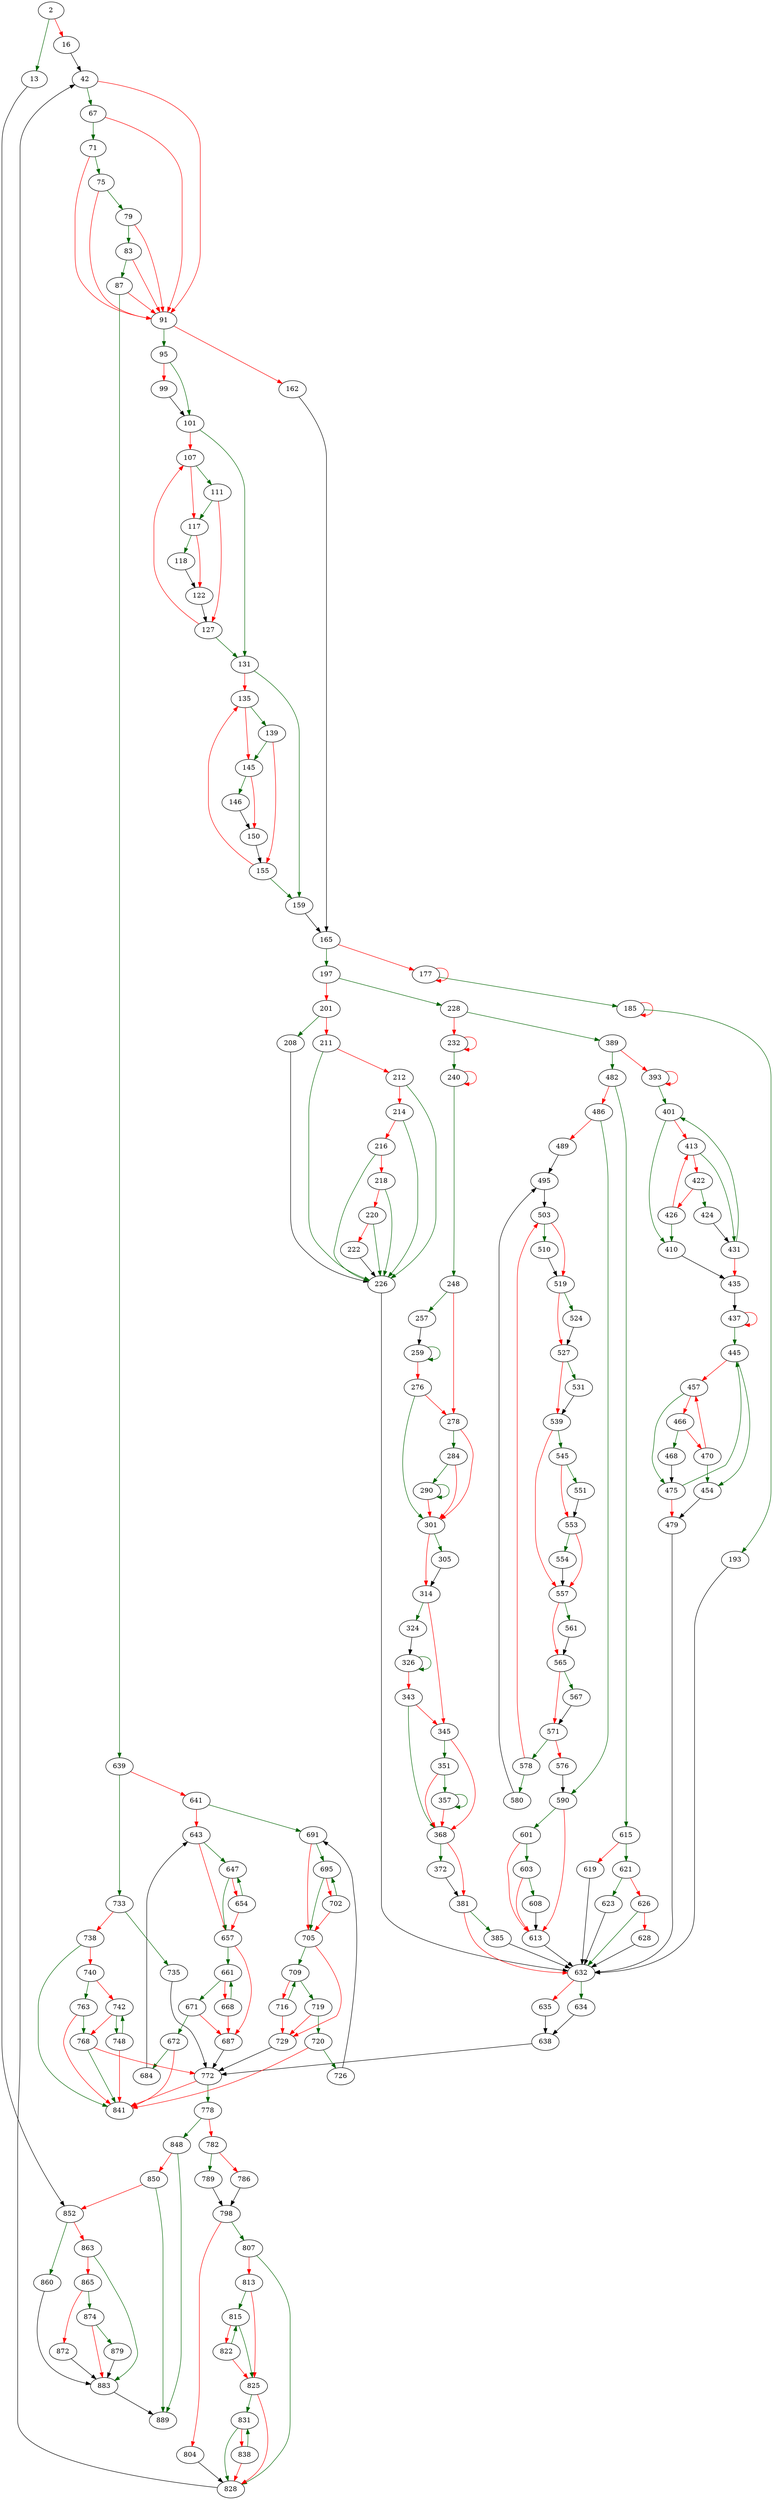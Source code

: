 strict digraph "compare" {
	// Node definitions.
	2 [entry=true];
	13;
	16;
	852;
	42;
	67;
	91;
	71;
	75;
	79;
	83;
	87;
	639;
	95;
	162;
	101;
	99;
	131;
	107;
	111;
	117;
	127;
	118;
	122;
	159;
	135;
	139;
	145;
	155;
	146;
	150;
	165;
	197;
	177;
	185;
	193;
	632;
	228;
	201;
	208;
	211;
	226;
	212;
	214;
	216;
	218;
	220;
	222;
	389;
	232;
	240;
	248;
	257;
	278;
	259;
	276;
	301;
	284;
	290;
	305;
	314;
	324;
	345;
	326;
	343;
	368;
	351;
	357;
	372;
	381;
	385;
	482;
	393;
	401;
	410;
	413;
	435;
	431;
	422;
	424;
	426;
	437;
	445;
	454;
	457;
	479;
	475;
	466;
	468;
	470;
	615;
	486;
	590;
	489;
	495;
	503;
	510;
	519;
	524;
	527;
	531;
	539;
	545;
	557;
	551;
	553;
	554;
	561;
	565;
	567;
	571;
	578;
	576;
	580;
	601;
	613;
	603;
	608;
	621;
	619;
	623;
	626;
	628;
	634;
	635;
	638;
	772;
	733;
	641;
	691;
	643;
	647;
	657;
	654;
	661;
	687;
	671;
	668;
	672;
	684;
	841;
	695;
	705;
	702;
	709;
	729;
	719;
	716;
	720;
	726;
	735;
	738;
	740;
	763;
	742;
	748;
	768;
	778;
	848;
	782;
	789;
	786;
	798;
	807;
	804;
	828;
	813;
	815;
	825;
	822;
	831;
	838;
	889;
	850;
	860;
	863;
	883;
	865;
	874;
	872;
	879;

	// Edge definitions.
	2 -> 13 [
		color=darkgreen
		cond=true
	];
	2 -> 16 [
		color=red
		cond=false
	];
	13 -> 852;
	16 -> 42;
	852 -> 860 [
		color=darkgreen
		cond=true
	];
	852 -> 863 [
		color=red
		cond=false
	];
	42 -> 67 [
		color=darkgreen
		cond=true
	];
	42 -> 91 [
		color=red
		cond=false
	];
	67 -> 91 [
		color=red
		cond=false
	];
	67 -> 71 [
		color=darkgreen
		cond=true
	];
	91 -> 95 [
		color=darkgreen
		cond=true
	];
	91 -> 162 [
		color=red
		cond=false
	];
	71 -> 91 [
		color=red
		cond=false
	];
	71 -> 75 [
		color=darkgreen
		cond=true
	];
	75 -> 91 [
		color=red
		cond=false
	];
	75 -> 79 [
		color=darkgreen
		cond=true
	];
	79 -> 91 [
		color=red
		cond=false
	];
	79 -> 83 [
		color=darkgreen
		cond=true
	];
	83 -> 91 [
		color=red
		cond=false
	];
	83 -> 87 [
		color=darkgreen
		cond=true
	];
	87 -> 91 [
		color=red
		cond=false
	];
	87 -> 639 [
		color=darkgreen
		cond=true
	];
	639 -> 733 [
		color=darkgreen
		cond=true
	];
	639 -> 641 [
		color=red
		cond=false
	];
	95 -> 101 [
		color=darkgreen
		cond=true
	];
	95 -> 99 [
		color=red
		cond=false
	];
	162 -> 165;
	101 -> 131 [
		color=darkgreen
		cond=true
	];
	101 -> 107 [
		color=red
		cond=false
	];
	99 -> 101;
	131 -> 159 [
		color=darkgreen
		cond=true
	];
	131 -> 135 [
		color=red
		cond=false
	];
	107 -> 111 [
		color=darkgreen
		cond=true
	];
	107 -> 117 [
		color=red
		cond=false
	];
	111 -> 117 [
		color=darkgreen
		cond=true
	];
	111 -> 127 [
		color=red
		cond=false
	];
	117 -> 118 [
		color=darkgreen
		cond=true
	];
	117 -> 122 [
		color=red
		cond=false
	];
	127 -> 131 [
		color=darkgreen
		cond=true
	];
	127 -> 107 [
		color=red
		cond=false
	];
	118 -> 122;
	122 -> 127;
	159 -> 165;
	135 -> 139 [
		color=darkgreen
		cond=true
	];
	135 -> 145 [
		color=red
		cond=false
	];
	139 -> 145 [
		color=darkgreen
		cond=true
	];
	139 -> 155 [
		color=red
		cond=false
	];
	145 -> 146 [
		color=darkgreen
		cond=true
	];
	145 -> 150 [
		color=red
		cond=false
	];
	155 -> 159 [
		color=darkgreen
		cond=true
	];
	155 -> 135 [
		color=red
		cond=false
	];
	146 -> 150;
	150 -> 155;
	165 -> 197 [
		color=darkgreen
		cond=true
	];
	165 -> 177 [
		color=red
		cond=false
	];
	197 -> 228 [
		color=darkgreen
		cond=true
	];
	197 -> 201 [
		color=red
		cond=false
	];
	177 -> 177 [
		color=red
		cond=false
	];
	177 -> 185 [
		color=darkgreen
		cond=true
	];
	185 -> 185 [
		color=red
		cond=false
	];
	185 -> 193 [
		color=darkgreen
		cond=true
	];
	193 -> 632;
	632 -> 634 [
		color=darkgreen
		cond=true
	];
	632 -> 635 [
		color=red
		cond=false
	];
	228 -> 389 [
		color=darkgreen
		cond=true
	];
	228 -> 232 [
		color=red
		cond=false
	];
	201 -> 208 [
		color=darkgreen
		cond=true
	];
	201 -> 211 [
		color=red
		cond=false
	];
	208 -> 226;
	211 -> 226 [
		color=darkgreen
		cond=true
	];
	211 -> 212 [
		color=red
		cond=false
	];
	226 -> 632;
	212 -> 226 [
		color=darkgreen
		cond=true
	];
	212 -> 214 [
		color=red
		cond=false
	];
	214 -> 226 [
		color=darkgreen
		cond=true
	];
	214 -> 216 [
		color=red
		cond=false
	];
	216 -> 226 [
		color=darkgreen
		cond=true
	];
	216 -> 218 [
		color=red
		cond=false
	];
	218 -> 226 [
		color=darkgreen
		cond=true
	];
	218 -> 220 [
		color=red
		cond=false
	];
	220 -> 226 [
		color=darkgreen
		cond=true
	];
	220 -> 222 [
		color=red
		cond=false
	];
	222 -> 226;
	389 -> 482 [
		color=darkgreen
		cond=true
	];
	389 -> 393 [
		color=red
		cond=false
	];
	232 -> 232 [
		color=red
		cond=false
	];
	232 -> 240 [
		color=darkgreen
		cond=true
	];
	240 -> 240 [
		color=red
		cond=false
	];
	240 -> 248 [
		color=darkgreen
		cond=true
	];
	248 -> 257 [
		color=darkgreen
		cond=true
	];
	248 -> 278 [
		color=red
		cond=false
	];
	257 -> 259;
	278 -> 301 [
		color=red
		cond=false
	];
	278 -> 284 [
		color=darkgreen
		cond=true
	];
	259 -> 259 [
		color=darkgreen
		cond=true
	];
	259 -> 276 [
		color=red
		cond=false
	];
	276 -> 278 [
		color=red
		cond=false
	];
	276 -> 301 [
		color=darkgreen
		cond=true
	];
	301 -> 305 [
		color=darkgreen
		cond=true
	];
	301 -> 314 [
		color=red
		cond=false
	];
	284 -> 301 [
		color=red
		cond=false
	];
	284 -> 290 [
		color=darkgreen
		cond=true
	];
	290 -> 301 [
		color=red
		cond=false
	];
	290 -> 290 [
		color=darkgreen
		cond=true
	];
	305 -> 314;
	314 -> 324 [
		color=darkgreen
		cond=true
	];
	314 -> 345 [
		color=red
		cond=false
	];
	324 -> 326;
	345 -> 368 [
		color=red
		cond=false
	];
	345 -> 351 [
		color=darkgreen
		cond=true
	];
	326 -> 326 [
		color=darkgreen
		cond=true
	];
	326 -> 343 [
		color=red
		cond=false
	];
	343 -> 345 [
		color=red
		cond=false
	];
	343 -> 368 [
		color=darkgreen
		cond=true
	];
	368 -> 372 [
		color=darkgreen
		cond=true
	];
	368 -> 381 [
		color=red
		cond=false
	];
	351 -> 368 [
		color=red
		cond=false
	];
	351 -> 357 [
		color=darkgreen
		cond=true
	];
	357 -> 368 [
		color=red
		cond=false
	];
	357 -> 357 [
		color=darkgreen
		cond=true
	];
	372 -> 381;
	381 -> 632 [
		color=red
		cond=false
	];
	381 -> 385 [
		color=darkgreen
		cond=true
	];
	385 -> 632;
	482 -> 615 [
		color=darkgreen
		cond=true
	];
	482 -> 486 [
		color=red
		cond=false
	];
	393 -> 393 [
		color=red
		cond=false
	];
	393 -> 401 [
		color=darkgreen
		cond=true
	];
	401 -> 410 [
		color=darkgreen
		cond=true
	];
	401 -> 413 [
		color=red
		cond=false
	];
	410 -> 435;
	413 -> 431 [
		color=darkgreen
		cond=true
	];
	413 -> 422 [
		color=red
		cond=false
	];
	435 -> 437;
	431 -> 401 [
		color=darkgreen
		cond=true
	];
	431 -> 435 [
		color=red
		cond=false
	];
	422 -> 424 [
		color=darkgreen
		cond=true
	];
	422 -> 426 [
		color=red
		cond=false
	];
	424 -> 431;
	426 -> 410 [
		color=darkgreen
		cond=true
	];
	426 -> 413 [
		color=red
		cond=false
	];
	437 -> 437 [
		color=red
		cond=false
	];
	437 -> 445 [
		color=darkgreen
		cond=true
	];
	445 -> 454 [
		color=darkgreen
		cond=true
	];
	445 -> 457 [
		color=red
		cond=false
	];
	454 -> 479;
	457 -> 475 [
		color=darkgreen
		cond=true
	];
	457 -> 466 [
		color=red
		cond=false
	];
	479 -> 632;
	475 -> 445 [
		color=darkgreen
		cond=true
	];
	475 -> 479 [
		color=red
		cond=false
	];
	466 -> 468 [
		color=darkgreen
		cond=true
	];
	466 -> 470 [
		color=red
		cond=false
	];
	468 -> 475;
	470 -> 454 [
		color=darkgreen
		cond=true
	];
	470 -> 457 [
		color=red
		cond=false
	];
	615 -> 621 [
		color=darkgreen
		cond=true
	];
	615 -> 619 [
		color=red
		cond=false
	];
	486 -> 590 [
		color=darkgreen
		cond=true
	];
	486 -> 489 [
		color=red
		cond=false
	];
	590 -> 601 [
		color=darkgreen
		cond=true
	];
	590 -> 613 [
		color=red
		cond=false
	];
	489 -> 495;
	495 -> 503;
	503 -> 510 [
		color=darkgreen
		cond=true
	];
	503 -> 519 [
		color=red
		cond=false
	];
	510 -> 519;
	519 -> 524 [
		color=darkgreen
		cond=true
	];
	519 -> 527 [
		color=red
		cond=false
	];
	524 -> 527;
	527 -> 531 [
		color=darkgreen
		cond=true
	];
	527 -> 539 [
		color=red
		cond=false
	];
	531 -> 539;
	539 -> 545 [
		color=darkgreen
		cond=true
	];
	539 -> 557 [
		color=red
		cond=false
	];
	545 -> 551 [
		color=darkgreen
		cond=true
	];
	545 -> 553 [
		color=red
		cond=false
	];
	557 -> 561 [
		color=darkgreen
		cond=true
	];
	557 -> 565 [
		color=red
		cond=false
	];
	551 -> 553;
	553 -> 557 [
		color=red
		cond=false
	];
	553 -> 554 [
		color=darkgreen
		cond=true
	];
	554 -> 557;
	561 -> 565;
	565 -> 567 [
		color=darkgreen
		cond=true
	];
	565 -> 571 [
		color=red
		cond=false
	];
	567 -> 571;
	571 -> 578 [
		color=darkgreen
		cond=true
	];
	571 -> 576 [
		color=red
		cond=false
	];
	578 -> 503 [
		color=red
		cond=false
	];
	578 -> 580 [
		color=darkgreen
		cond=true
	];
	576 -> 590;
	580 -> 495;
	601 -> 613 [
		color=red
		cond=false
	];
	601 -> 603 [
		color=darkgreen
		cond=true
	];
	613 -> 632;
	603 -> 613 [
		color=red
		cond=false
	];
	603 -> 608 [
		color=darkgreen
		cond=true
	];
	608 -> 613;
	621 -> 623 [
		color=darkgreen
		cond=true
	];
	621 -> 626 [
		color=red
		cond=false
	];
	619 -> 632;
	623 -> 632;
	626 -> 632 [
		color=darkgreen
		cond=true
	];
	626 -> 628 [
		color=red
		cond=false
	];
	628 -> 632;
	634 -> 638;
	635 -> 638;
	638 -> 772;
	772 -> 841 [
		color=red
		cond=false
	];
	772 -> 778 [
		color=darkgreen
		cond=true
	];
	733 -> 735 [
		color=darkgreen
		cond=true
	];
	733 -> 738 [
		color=red
		cond=false
	];
	641 -> 691 [
		color=darkgreen
		cond=true
	];
	641 -> 643 [
		color=red
		cond=false
	];
	691 -> 695 [
		color=darkgreen
		cond=true
	];
	691 -> 705 [
		color=red
		cond=false
	];
	643 -> 647 [
		color=darkgreen
		cond=true
	];
	643 -> 657 [
		color=red
		cond=false
	];
	647 -> 657 [
		color=darkgreen
		cond=true
	];
	647 -> 654 [
		color=red
		cond=false
	];
	657 -> 661 [
		color=darkgreen
		cond=true
	];
	657 -> 687 [
		color=red
		cond=false
	];
	654 -> 647 [
		color=darkgreen
		cond=true
	];
	654 -> 657 [
		color=red
		cond=false
	];
	661 -> 671 [
		color=darkgreen
		cond=true
	];
	661 -> 668 [
		color=red
		cond=false
	];
	687 -> 772;
	671 -> 687 [
		color=red
		cond=false
	];
	671 -> 672 [
		color=darkgreen
		cond=true
	];
	668 -> 661 [
		color=darkgreen
		cond=true
	];
	668 -> 687 [
		color=red
		cond=false
	];
	672 -> 684 [
		color=darkgreen
		cond=true
	];
	672 -> 841 [
		color=red
		cond=false
	];
	684 -> 643;
	695 -> 705 [
		color=darkgreen
		cond=true
	];
	695 -> 702 [
		color=red
		cond=false
	];
	705 -> 709 [
		color=darkgreen
		cond=true
	];
	705 -> 729 [
		color=red
		cond=false
	];
	702 -> 695 [
		color=darkgreen
		cond=true
	];
	702 -> 705 [
		color=red
		cond=false
	];
	709 -> 719 [
		color=darkgreen
		cond=true
	];
	709 -> 716 [
		color=red
		cond=false
	];
	729 -> 772;
	719 -> 729 [
		color=red
		cond=false
	];
	719 -> 720 [
		color=darkgreen
		cond=true
	];
	716 -> 709 [
		color=darkgreen
		cond=true
	];
	716 -> 729 [
		color=red
		cond=false
	];
	720 -> 841 [
		color=red
		cond=false
	];
	720 -> 726 [
		color=darkgreen
		cond=true
	];
	726 -> 691;
	735 -> 772;
	738 -> 841 [
		color=darkgreen
		cond=true
	];
	738 -> 740 [
		color=red
		cond=false
	];
	740 -> 763 [
		color=darkgreen
		cond=true
	];
	740 -> 742 [
		color=red
		cond=false
	];
	763 -> 841 [
		color=red
		cond=false
	];
	763 -> 768 [
		color=darkgreen
		cond=true
	];
	742 -> 748 [
		color=darkgreen
		cond=true
	];
	742 -> 768 [
		color=red
		cond=false
	];
	748 -> 841 [
		color=red
		cond=false
	];
	748 -> 742 [
		color=darkgreen
		cond=true
	];
	768 -> 772 [
		color=red
		cond=false
	];
	768 -> 841 [
		color=darkgreen
		cond=true
	];
	778 -> 848 [
		color=darkgreen
		cond=true
	];
	778 -> 782 [
		color=red
		cond=false
	];
	848 -> 889 [
		color=darkgreen
		cond=true
	];
	848 -> 850 [
		color=red
		cond=false
	];
	782 -> 789 [
		color=darkgreen
		cond=true
	];
	782 -> 786 [
		color=red
		cond=false
	];
	789 -> 798;
	786 -> 798;
	798 -> 807 [
		color=darkgreen
		cond=true
	];
	798 -> 804 [
		color=red
		cond=false
	];
	807 -> 828 [
		color=darkgreen
		cond=true
	];
	807 -> 813 [
		color=red
		cond=false
	];
	804 -> 828;
	828 -> 42;
	813 -> 815 [
		color=darkgreen
		cond=true
	];
	813 -> 825 [
		color=red
		cond=false
	];
	815 -> 825 [
		color=darkgreen
		cond=true
	];
	815 -> 822 [
		color=red
		cond=false
	];
	825 -> 828 [
		color=red
		cond=false
	];
	825 -> 831 [
		color=darkgreen
		cond=true
	];
	822 -> 815 [
		color=darkgreen
		cond=true
	];
	822 -> 825 [
		color=red
		cond=false
	];
	831 -> 828 [
		color=darkgreen
		cond=true
	];
	831 -> 838 [
		color=red
		cond=false
	];
	838 -> 828 [
		color=red
		cond=false
	];
	838 -> 831 [
		color=darkgreen
		cond=true
	];
	850 -> 852 [
		color=red
		cond=false
	];
	850 -> 889 [
		color=darkgreen
		cond=true
	];
	860 -> 883;
	863 -> 883 [
		color=darkgreen
		cond=true
	];
	863 -> 865 [
		color=red
		cond=false
	];
	883 -> 889;
	865 -> 874 [
		color=darkgreen
		cond=true
	];
	865 -> 872 [
		color=red
		cond=false
	];
	874 -> 883 [
		color=red
		cond=false
	];
	874 -> 879 [
		color=darkgreen
		cond=true
	];
	872 -> 883;
	879 -> 883;
}